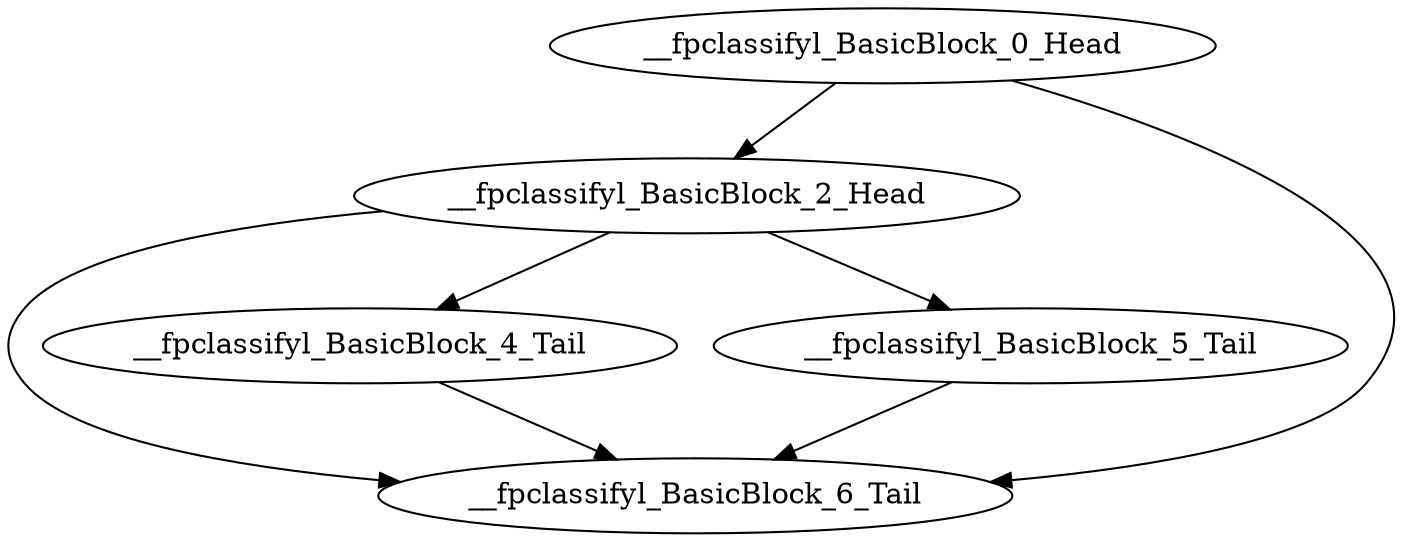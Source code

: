 digraph G {
    "__fpclassifyl_BasicBlock_0_Head" -> "__fpclassifyl_BasicBlock_2_Head"
    "__fpclassifyl_BasicBlock_0_Head" -> "__fpclassifyl_BasicBlock_6_Tail"
    "__fpclassifyl_BasicBlock_2_Head" -> "__fpclassifyl_BasicBlock_4_Tail"
    "__fpclassifyl_BasicBlock_2_Head" -> "__fpclassifyl_BasicBlock_5_Tail"
    "__fpclassifyl_BasicBlock_2_Head" -> "__fpclassifyl_BasicBlock_6_Tail"
    "__fpclassifyl_BasicBlock_4_Tail" -> "__fpclassifyl_BasicBlock_6_Tail"
    "__fpclassifyl_BasicBlock_5_Tail" -> "__fpclassifyl_BasicBlock_6_Tail"
}
